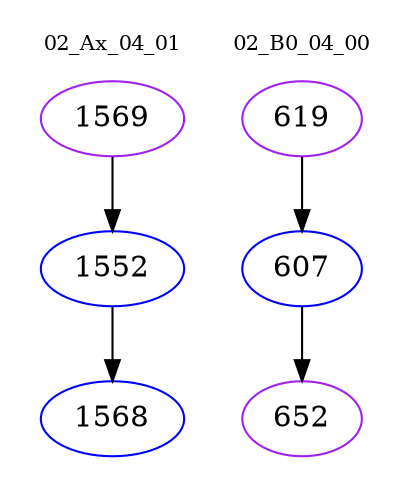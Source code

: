 digraph{
subgraph cluster_0 {
color = white
label = "02_Ax_04_01";
fontsize=10;
T0_1569 [label="1569", color="purple"]
T0_1569 -> T0_1552 [color="black"]
T0_1552 [label="1552", color="blue"]
T0_1552 -> T0_1568 [color="black"]
T0_1568 [label="1568", color="blue"]
}
subgraph cluster_1 {
color = white
label = "02_B0_04_00";
fontsize=10;
T1_619 [label="619", color="purple"]
T1_619 -> T1_607 [color="black"]
T1_607 [label="607", color="blue"]
T1_607 -> T1_652 [color="black"]
T1_652 [label="652", color="purple"]
}
}
